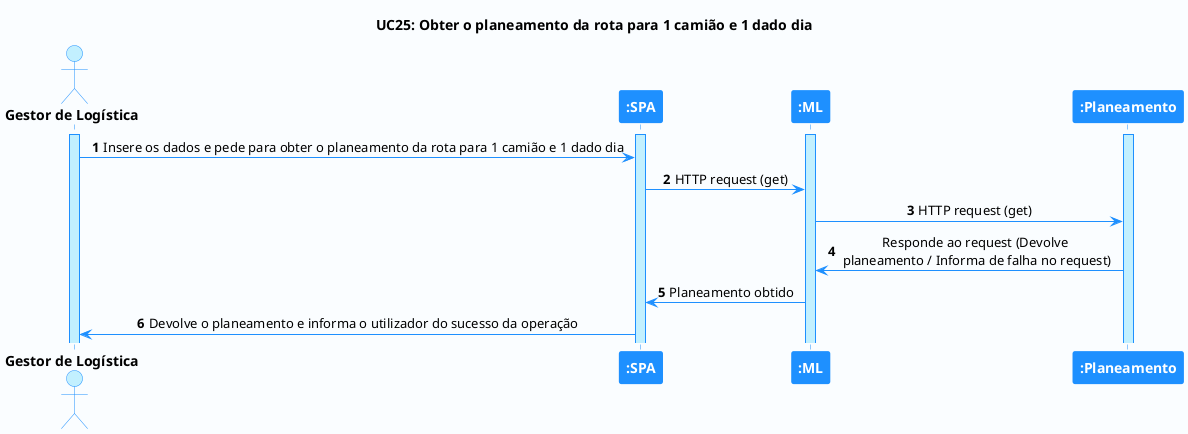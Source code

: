 @startuml hello

'-Style----------------------------------------------------------------------------------------------------------------

autonumber

skinparam DefaultTextAlignment center

skinparam BackgroundColor #fafdff

skinparam sequence {
    LifeLineBorderColor DodgerBlue
    LifeLineBackgroundColor APPLICATION

    ActorBackgroundColor APPLICATION
    ActorBorderColor DodgerBlue

    BackgroundColor #FFFFFF
    ArrowColor DodgerBlue
    BorderColor DodgerBlue

    ParticipantBackgroundColor DodgerBlue
    ParticipantFontColor #FFFFFF
    ParticipantBorderColor DodgerBlue

    GroupBorderColor #082642
    GroupBackgroundColor APPLICATION
}

skinparam note {
    LifeLineBorderColor DodgerBlue
    LifeLineBackgroundColor APPLICATION

    ActorBackgroundColor APPLICATION
    ActorBorderColor DodgerBlue

    BackgroundColor #FFFFFF
    ArrowColor DodgerBlue
    BorderColor DodgerBlue

    ParticipantBackgroundColor DodgerBlue
    ParticipantFontColor #FFFFFF
    ParticipantBorderColor DodgerBlue

    GroupBorderColor #082642
    GroupBackgroundColor APPLICATION
}

'-Title----------------------------------------------------------------------------------------------------------------

title UC25: Obter o planeamento da rota para 1 camião e 1 dado dia

'-Actors/Participants--------------------------------------------------------------------------------------------------

actor "<b>Gestor de Logística" as A
participant "<b>:SPA" as SPA
participant "<b>:ML" as M
participant "<b>:Planeamento" as P

'-Associations---------------------------------------------------------------------------------------------------------

activate A
activate M
activate P
activate SPA

A -> SPA: Insere os dados e pede para obter o planeamento da rota para 1 camião e 1 dado dia
SPA -> M: HTTP request (get)
M -> P: HTTP request (get)
P -> M: Responde ao request (Devolve\n planeamento / Informa de falha no request)
M -> SPA: Planeamento obtido
SPA -> A: Devolve o planeamento e informa o utilizador do sucesso da operação

'----------------------------------------------------------------------------------------------------------------------

@enduml